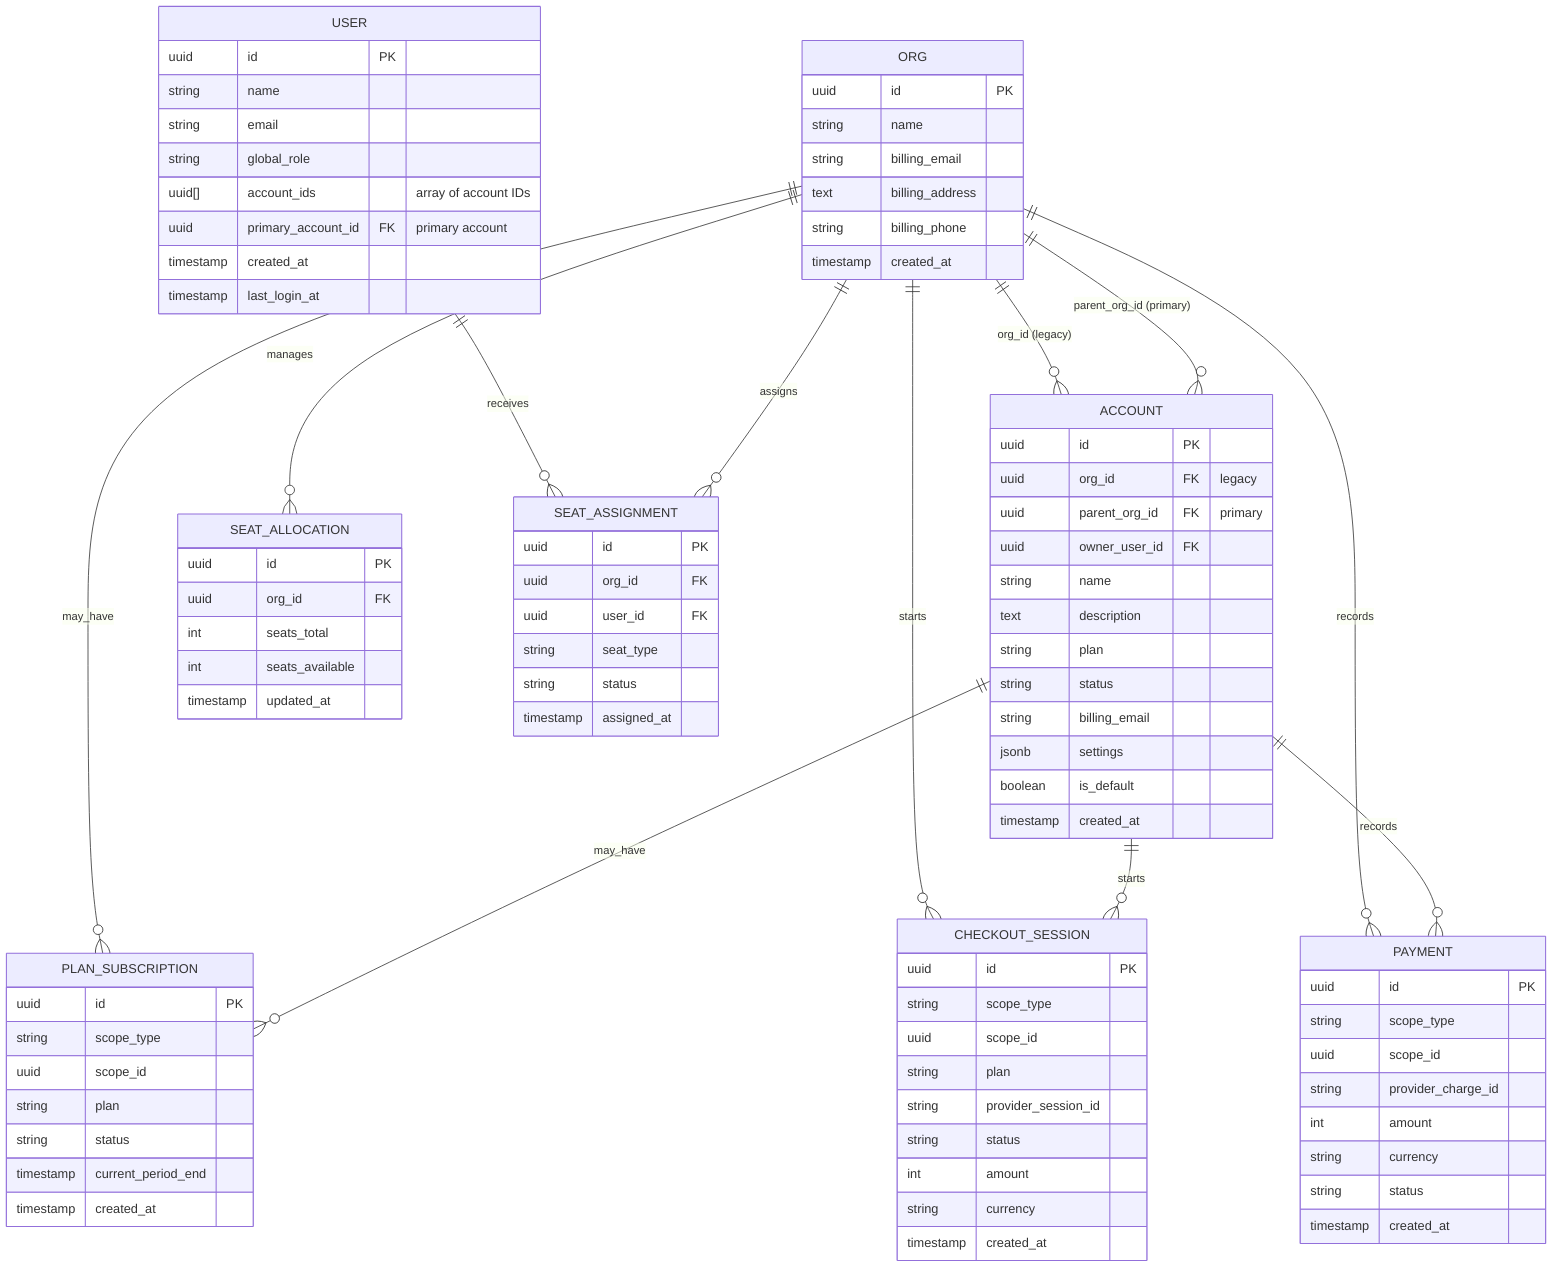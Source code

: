 erDiagram
  ACCOUNT {
    uuid id PK
    uuid org_id FK "legacy"
    uuid parent_org_id FK "primary"
    uuid owner_user_id FK
    string name
    text description
    string plan
    string status
    string billing_email
    jsonb settings
    boolean is_default
    timestamp created_at
  }

  ORG {
    uuid id PK
    string name
    string billing_email
    text billing_address
    string billing_phone
    timestamp created_at
  }

  PLAN_SUBSCRIPTION {
    uuid id PK
    string scope_type
    uuid scope_id
    string plan
    string status
    timestamp current_period_end
    timestamp created_at
  }

  CHECKOUT_SESSION {
    uuid id PK
    string scope_type
    uuid scope_id
    string plan
    string provider_session_id
    string status
    int amount
    string currency
    timestamp created_at
  }

  PAYMENT {
    uuid id PK
    string scope_type
    uuid scope_id
    string provider_charge_id
    int amount
    string currency
    string status
    timestamp created_at
  }

  SEAT_ALLOCATION {
    uuid id PK
    uuid org_id FK
    int seats_total
    int seats_available
    timestamp updated_at
  }

  SEAT_ASSIGNMENT {
    uuid id PK
    uuid org_id FK
    uuid user_id FK
    string seat_type
    string status
    timestamp assigned_at
  }

  USER {
    uuid id PK
    string name
    string email
    string global_role
    uuid[] account_ids "array of account IDs"
    uuid primary_account_id FK "primary account"
    timestamp created_at
    timestamp last_login_at
  }

  ACCOUNT ||--o{ PLAN_SUBSCRIPTION : may_have
  ORG ||--o{ PLAN_SUBSCRIPTION : may_have
  ACCOUNT ||--o{ CHECKOUT_SESSION : starts
  ORG ||--o{ CHECKOUT_SESSION : starts
  ACCOUNT ||--o{ PAYMENT : records
  ORG ||--o{ PAYMENT : records
  ORG ||--o{ SEAT_ALLOCATION : manages
  ORG ||--o{ SEAT_ASSIGNMENT : assigns
  USER ||--o{ SEAT_ASSIGNMENT : receives
  ORG ||--o{ ACCOUNT : "parent_org_id (primary)"
  ORG ||--o{ ACCOUNT : "org_id (legacy)"